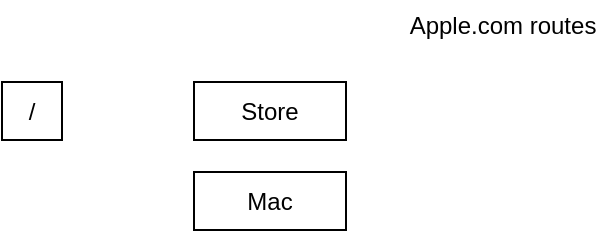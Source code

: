 <mxfile>
    <diagram id="yOH5vxmfxlyMuCJs_AOS" name="Page-1">
        <mxGraphModel dx="622" dy="1313" grid="0" gridSize="10" guides="1" tooltips="1" connect="1" arrows="1" fold="1" page="0" pageScale="1" pageWidth="850" pageHeight="1100" math="0" shadow="0">
            <root>
                <mxCell id="0"/>
                <mxCell id="1" parent="0"/>
                <mxCell id="3" value="Apple.com routes" style="text;html=1;align=center;verticalAlign=middle;resizable=0;points=[];autosize=1;strokeColor=none;fillColor=none;" vertex="1" parent="1">
                    <mxGeometry x="282" y="-473" width="111" height="26" as="geometry"/>
                </mxCell>
                <mxCell id="4" value="/" style="rounded=0;whiteSpace=wrap;html=1;" vertex="1" parent="1">
                    <mxGeometry x="88" y="-432" width="30" height="29" as="geometry"/>
                </mxCell>
                <mxCell id="7" value="Store" style="rounded=0;whiteSpace=wrap;html=1;" vertex="1" parent="1">
                    <mxGeometry x="184" y="-432" width="76" height="29" as="geometry"/>
                </mxCell>
                <mxCell id="11" value="Mac" style="rounded=0;whiteSpace=wrap;html=1;" vertex="1" parent="1">
                    <mxGeometry x="184" y="-387" width="76" height="29" as="geometry"/>
                </mxCell>
            </root>
        </mxGraphModel>
    </diagram>
</mxfile>